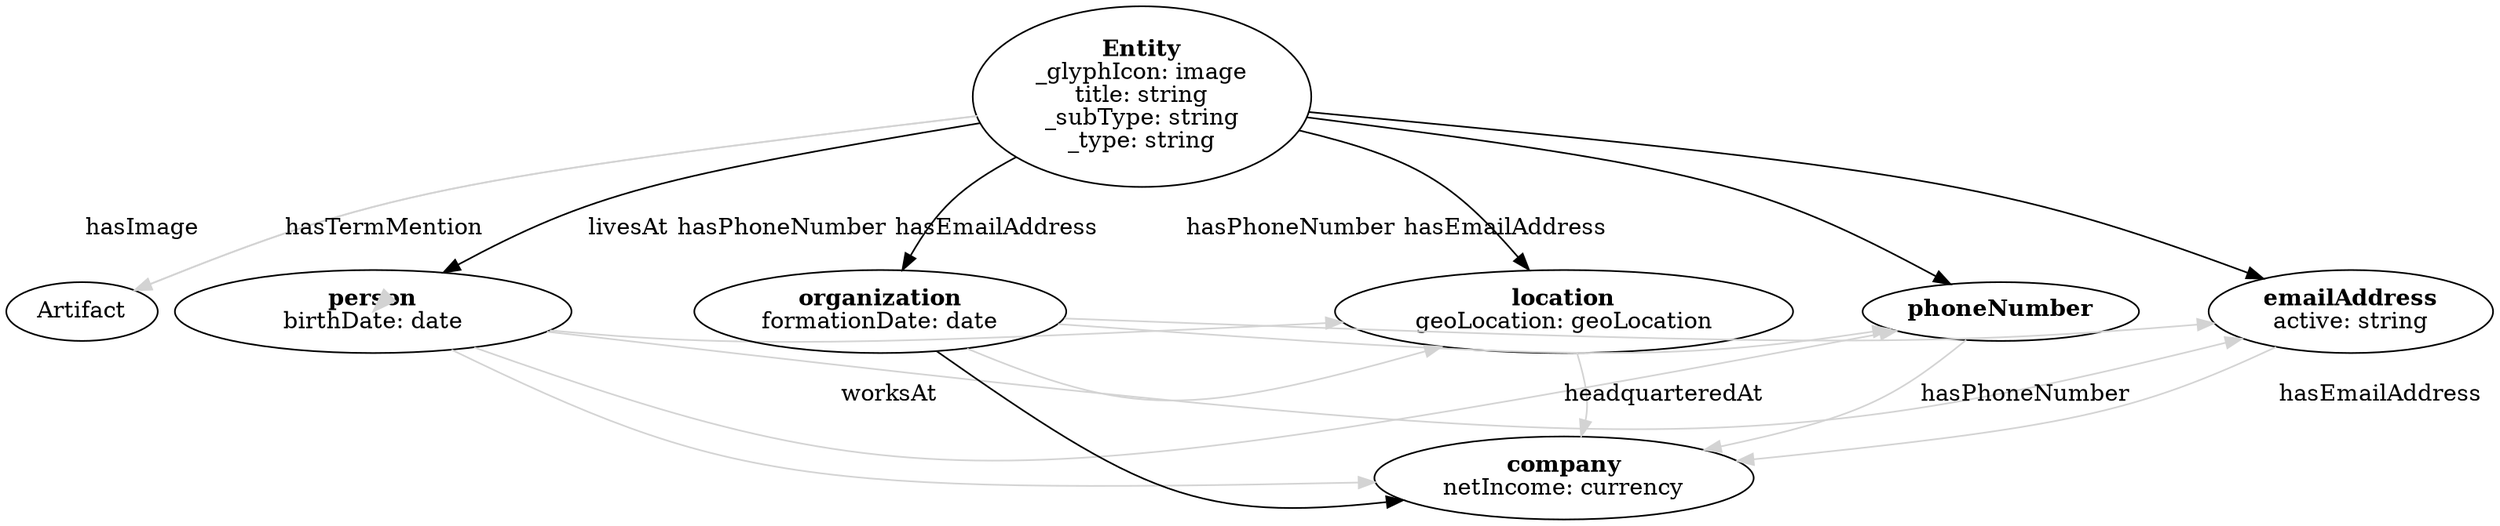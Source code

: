 digraph {
	splines=curved;
	sep="+50,50";
	overlap=scalexy;
	nodesep=0.6;

	{ rank=min; "Entity";}
	"Entity" [
		label=<<B>Entity</B><BR/>_glyphIcon: image<BR/>title: string<BR/>_subType: string<BR/>_type: string>
	];
	"person" [
		label=<<B>person</B><BR/>birthDate: date>
	];
	{ rank=same; }
	"person" -> "Entity" [color=black;];
	"organization" [
		label=<<B>organization</B><BR/>formationDate: date>
	];
	"company" [
		label=<<B>company</B><BR/>netIncome: currency>
	];
	{ rank=same; }
	"company" -> "organization" [color=black;];
	{ rank=same; "company";}
	"organization" -> "Entity" [color=black;];
	"location" [
		label=<<B>location</B><BR/>geoLocation: geoLocation>
	];
	{ rank=same; }
	"location" -> "Entity" [color=black;];
	"phoneNumber" [
		label=<<B>phoneNumber</B>>
	];
	{ rank=same; }
	"phoneNumber" -> "Entity" [color=black;];
	"emailAddress" [
		label=<<B>emailAddress</B><BR/>active: string>
	];
	{ rank=same; }
	"emailAddress" -> "Entity" [color=black;];
	{ rank=same; "person";"organization";"location";"phoneNumber";"emailAddress";}
	"Entity" -> "Artifact" [ label = "hasImage"; color=lightgrey; ];
	"company" -> "phoneNumber" [ label = "hasPhoneNumber"; color=lightgrey; ];
	"organization" -> "phoneNumber" [ label = "hasPhoneNumber"; color=lightgrey; ];
	"person" -> "phoneNumber" [ label = "hasPhoneNumber"; color=lightgrey; ];
	"company" -> "location" [ label = "headquarteredAt"; color=lightgrey; ];
	"organization" -> "location" [ label = "headquarteredAt"; color=lightgrey; ];
	"person" -> "company" [ label = "worksAt"; color=lightgrey; ];
	"Artifact" -> "Entity" [ label = "hasTermMention"; color=lightgrey; ];
	"company" -> "emailAddress" [ label = "hasEmailAddress"; color=lightgrey; ];
	"organization" -> "emailAddress" [ label = "hasEmailAddress"; color=lightgrey; ];
	"person" -> "emailAddress" [ label = "hasEmailAddress"; color=lightgrey; ];
	"person" -> "location" [ label = "livesAt"; color=lightgrey; ];
	"person" -> "person" [ label = "knows"; color=lightgrey; ];
}
